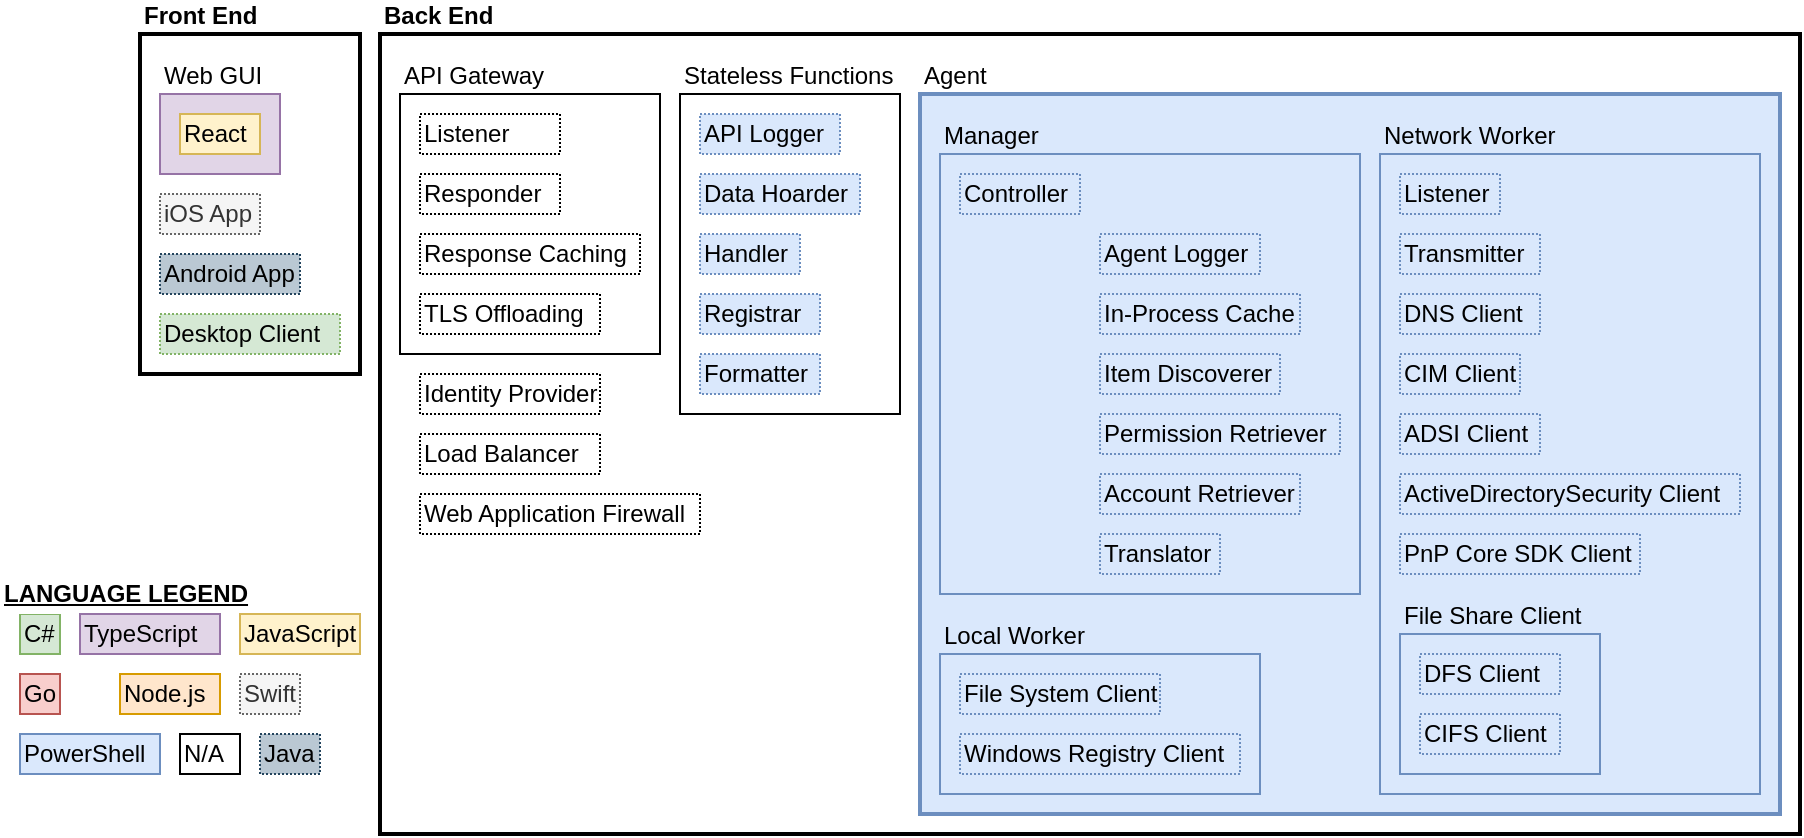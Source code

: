 <mxfile version="26.0.11">
  <diagram name="Page-1" id="bfe91b75-5d2c-26a0-9c1d-138518896778">
    <mxGraphModel dx="1426" dy="755" grid="1" gridSize="10" guides="1" tooltips="1" connect="1" arrows="1" fold="1" page="1" pageScale="1" pageWidth="1100" pageHeight="850" background="none" math="0" shadow="0">
      <root>
        <mxCell id="0" />
        <mxCell id="1" parent="0" />
        <mxCell id="kKeuek6A7nBEJlROy1Lq-1" value="Front End" style="rounded=0;whiteSpace=wrap;html=1;align=left;labelPosition=center;verticalLabelPosition=top;verticalAlign=bottom;strokeWidth=2;fontStyle=1;" parent="1" vertex="1">
          <mxGeometry x="80" y="30" width="110" height="170" as="geometry" />
        </mxCell>
        <mxCell id="AjgEdxr6FU-6ofKO_puN-23" value="Back End" style="rounded=0;whiteSpace=wrap;html=1;align=left;labelPosition=center;verticalLabelPosition=top;verticalAlign=bottom;strokeWidth=2;fontStyle=1;" parent="1" vertex="1">
          <mxGeometry x="200" y="30" width="710" height="400" as="geometry" />
        </mxCell>
        <mxCell id="TeKHzLBr8SLi8PSO3Rqj-54" value="Web GUI" style="rounded=0;whiteSpace=wrap;html=1;align=left;labelPosition=center;verticalLabelPosition=top;verticalAlign=bottom;strokeWidth=1;fontStyle=0;fillColor=#e1d5e7;strokeColor=#9673a6;" parent="1" vertex="1">
          <mxGeometry x="90" y="60" width="60" height="40" as="geometry" />
        </mxCell>
        <mxCell id="TeKHzLBr8SLi8PSO3Rqj-61" value="Node.js" style="rounded=0;whiteSpace=wrap;html=1;align=left;fillColor=#ffe6cc;strokeColor=#d79b00;" parent="1" vertex="1">
          <mxGeometry x="70" y="350" width="50" height="20" as="geometry" />
        </mxCell>
        <mxCell id="TeKHzLBr8SLi8PSO3Rqj-62" value="Go" style="rounded=0;whiteSpace=wrap;html=1;align=left;fillColor=#f8cecc;strokeColor=#b85450;" parent="1" vertex="1">
          <mxGeometry x="20" y="350" width="20" height="20" as="geometry" />
        </mxCell>
        <mxCell id="TeKHzLBr8SLi8PSO3Rqj-63" value="C#" style="rounded=0;whiteSpace=wrap;html=1;align=left;fillColor=#d5e8d4;strokeColor=#82b366;" parent="1" vertex="1">
          <mxGeometry x="20" y="320" width="20" height="20" as="geometry" />
        </mxCell>
        <mxCell id="TeKHzLBr8SLi8PSO3Rqj-64" value="N/A" style="rounded=0;whiteSpace=wrap;html=1;align=left;" parent="1" vertex="1">
          <mxGeometry x="100" y="380" width="30" height="20" as="geometry" />
        </mxCell>
        <mxCell id="TeKHzLBr8SLi8PSO3Rqj-66" value="LANGUAGE LEGEND" style="rounded=0;whiteSpace=wrap;html=1;align=left;fontStyle=5;strokeColor=none;" parent="1" vertex="1">
          <mxGeometry x="10" y="300" width="130" height="20" as="geometry" />
        </mxCell>
        <mxCell id="TeKHzLBr8SLi8PSO3Rqj-70" value="TypeScript" style="rounded=0;whiteSpace=wrap;html=1;align=left;fillColor=#e1d5e7;strokeColor=#9673a6;" parent="1" vertex="1">
          <mxGeometry x="50" y="320" width="70" height="20" as="geometry" />
        </mxCell>
        <mxCell id="TeKHzLBr8SLi8PSO3Rqj-71" value="React" style="rounded=0;whiteSpace=wrap;html=1;align=left;fillColor=#fff2cc;strokeColor=#d6b656;" parent="1" vertex="1">
          <mxGeometry x="100" y="70" width="40" height="20" as="geometry" />
        </mxCell>
        <mxCell id="TeKHzLBr8SLi8PSO3Rqj-76" value="API Gateway" style="rounded=0;whiteSpace=wrap;html=1;align=left;labelPosition=center;verticalLabelPosition=top;verticalAlign=bottom;" parent="1" vertex="1">
          <mxGeometry x="210" y="60" width="130" height="130" as="geometry" />
        </mxCell>
        <mxCell id="TeKHzLBr8SLi8PSO3Rqj-77" value="Responder" style="rounded=0;whiteSpace=wrap;html=1;align=left;dashed=1;dashPattern=1 1;" parent="1" vertex="1">
          <mxGeometry x="220" y="100" width="70" height="20" as="geometry" />
        </mxCell>
        <mxCell id="TeKHzLBr8SLi8PSO3Rqj-78" value="Listener" style="rounded=0;whiteSpace=wrap;html=1;align=left;dashed=1;dashPattern=1 1;" parent="1" vertex="1">
          <mxGeometry x="220" y="70" width="70" height="20" as="geometry" />
        </mxCell>
        <mxCell id="qUr2L0oiyh-3UfnmQNyu-1" value="PowerShell" style="rounded=0;whiteSpace=wrap;html=1;align=left;fillColor=#dae8fc;strokeColor=#6c8ebf;" parent="1" vertex="1">
          <mxGeometry x="20" y="380" width="70" height="20" as="geometry" />
        </mxCell>
        <mxCell id="Bb1RNmVAspJEbEjhx5MH-1" value="JavaScript" style="rounded=0;whiteSpace=wrap;html=1;align=left;fillColor=#fff2cc;strokeColor=#d6b656;" parent="1" vertex="1">
          <mxGeometry x="130" y="320" width="60" height="20" as="geometry" />
        </mxCell>
        <mxCell id="kKeuek6A7nBEJlROy1Lq-2" value="iOS App" style="rounded=0;whiteSpace=wrap;html=1;align=left;dashed=1;dashPattern=1 1;fillColor=#f5f5f5;strokeColor=#666666;fontColor=#333333;" parent="1" vertex="1">
          <mxGeometry x="90" y="110" width="50" height="20" as="geometry" />
        </mxCell>
        <mxCell id="kKeuek6A7nBEJlROy1Lq-3" value="Swift" style="rounded=0;whiteSpace=wrap;html=1;align=left;dashed=1;dashPattern=1 1;fillColor=#f5f5f5;strokeColor=#666666;fontColor=#333333;" parent="1" vertex="1">
          <mxGeometry x="130" y="350" width="30" height="20" as="geometry" />
        </mxCell>
        <mxCell id="kKeuek6A7nBEJlROy1Lq-4" value="Java" style="rounded=0;whiteSpace=wrap;html=1;align=left;dashed=1;dashPattern=1 1;fillColor=#bac8d3;strokeColor=#23445d;" parent="1" vertex="1">
          <mxGeometry x="140" y="380" width="30" height="20" as="geometry" />
        </mxCell>
        <mxCell id="kKeuek6A7nBEJlROy1Lq-5" value="Android App" style="rounded=0;whiteSpace=wrap;html=1;align=left;dashed=1;dashPattern=1 1;fillColor=#bac8d3;strokeColor=#23445d;" parent="1" vertex="1">
          <mxGeometry x="90" y="140" width="70" height="20" as="geometry" />
        </mxCell>
        <mxCell id="kKeuek6A7nBEJlROy1Lq-6" value="Desktop Client" style="rounded=0;whiteSpace=wrap;html=1;align=left;dashed=1;dashPattern=1 1;fillColor=#d5e8d4;strokeColor=#82b366;" parent="1" vertex="1">
          <mxGeometry x="90" y="170" width="90" height="20" as="geometry" />
        </mxCell>
        <mxCell id="kKeuek6A7nBEJlROy1Lq-8" value="Identity Provider" style="rounded=0;whiteSpace=wrap;html=1;align=left;dashed=1;dashPattern=1 1;" parent="1" vertex="1">
          <mxGeometry x="220" y="200" width="90" height="20" as="geometry" />
        </mxCell>
        <mxCell id="kKeuek6A7nBEJlROy1Lq-9" value="Response Caching" style="rounded=0;whiteSpace=wrap;html=1;align=left;dashed=1;dashPattern=1 1;" parent="1" vertex="1">
          <mxGeometry x="220" y="130" width="110" height="20" as="geometry" />
        </mxCell>
        <mxCell id="kKeuek6A7nBEJlROy1Lq-10" value="TLS Offloading" style="rounded=0;whiteSpace=wrap;html=1;align=left;dashed=1;dashPattern=1 1;" parent="1" vertex="1">
          <mxGeometry x="220" y="160" width="90" height="20" as="geometry" />
        </mxCell>
        <mxCell id="kKeuek6A7nBEJlROy1Lq-11" value="Stateless Functions" style="rounded=0;whiteSpace=wrap;html=1;align=left;labelPosition=center;verticalLabelPosition=top;verticalAlign=bottom;" parent="1" vertex="1">
          <mxGeometry x="350" y="60" width="110" height="160" as="geometry" />
        </mxCell>
        <mxCell id="AjgEdxr6FU-6ofKO_puN-31" value="Formatter" style="rounded=0;whiteSpace=wrap;html=1;align=left;dashed=1;dashPattern=1 1;fillColor=#dae8fc;strokeColor=#6c8ebf;" parent="1" vertex="1">
          <mxGeometry x="360" y="190" width="60" height="20" as="geometry" />
        </mxCell>
        <mxCell id="TeKHzLBr8SLi8PSO3Rqj-1" value="API Logger" style="rounded=0;whiteSpace=wrap;html=1;align=left;dashed=1;dashPattern=1 1;fillColor=#dae8fc;strokeColor=#6c8ebf;" parent="1" vertex="1">
          <mxGeometry x="360" y="70" width="70" height="20" as="geometry" />
        </mxCell>
        <mxCell id="TeKHzLBr8SLi8PSO3Rqj-2" value="Data Hoarder" style="rounded=0;whiteSpace=wrap;html=1;align=left;dashed=1;dashPattern=1 1;fillColor=#dae8fc;strokeColor=#6c8ebf;" parent="1" vertex="1">
          <mxGeometry x="360" y="100" width="80" height="20" as="geometry" />
        </mxCell>
        <mxCell id="TeKHzLBr8SLi8PSO3Rqj-3" value="Handler" style="rounded=0;whiteSpace=wrap;html=1;align=left;dashed=1;dashPattern=1 1;fillColor=#dae8fc;strokeColor=#6c8ebf;" parent="1" vertex="1">
          <mxGeometry x="360" y="130" width="50" height="20" as="geometry" />
        </mxCell>
        <mxCell id="TeKHzLBr8SLi8PSO3Rqj-58" value="Registrar" style="rounded=0;whiteSpace=wrap;html=1;align=left;dashed=1;dashPattern=1 1;fillColor=#dae8fc;strokeColor=#6c8ebf;" parent="1" vertex="1">
          <mxGeometry x="360" y="160" width="60" height="20" as="geometry" />
        </mxCell>
        <mxCell id="TeKHzLBr8SLi8PSO3Rqj-60" value="Agent" style="rounded=0;whiteSpace=wrap;html=1;align=left;labelPosition=center;verticalLabelPosition=top;verticalAlign=bottom;strokeWidth=2;fontStyle=0;fillColor=#dae8fc;strokeColor=#6c8ebf;" parent="1" vertex="1">
          <mxGeometry x="470" y="60" width="430" height="360" as="geometry" />
        </mxCell>
        <mxCell id="TeKHzLBr8SLi8PSO3Rqj-31" value="Manager" style="rounded=0;whiteSpace=wrap;html=1;align=left;labelPosition=center;verticalLabelPosition=top;verticalAlign=bottom;strokeWidth=1;fillColor=#dae8fc;strokeColor=#6c8ebf;" parent="1" vertex="1">
          <mxGeometry x="480" y="90" width="210" height="220" as="geometry" />
        </mxCell>
        <mxCell id="TeKHzLBr8SLi8PSO3Rqj-32" value="Network Worker" style="rounded=0;whiteSpace=wrap;html=1;align=left;labelPosition=center;verticalLabelPosition=top;verticalAlign=bottom;fillColor=#dae8fc;strokeColor=#6c8ebf;" parent="1" vertex="1">
          <mxGeometry x="700" y="90" width="190" height="320" as="geometry" />
        </mxCell>
        <mxCell id="TeKHzLBr8SLi8PSO3Rqj-34" value="PnP Core SDK&amp;nbsp;&lt;span style=&quot;background-color: transparent; color: light-dark(rgb(0, 0, 0), rgb(255, 255, 255));&quot;&gt;Client&lt;/span&gt;" style="rounded=0;whiteSpace=wrap;html=1;align=left;dashed=1;dashPattern=1 1;fillColor=#dae8fc;strokeColor=#6c8ebf;" parent="1" vertex="1">
          <mxGeometry x="710" y="280" width="120" height="20" as="geometry" />
        </mxCell>
        <mxCell id="TeKHzLBr8SLi8PSO3Rqj-35" value="CIM&amp;nbsp;&lt;span style=&quot;background-color: transparent; color: light-dark(rgb(0, 0, 0), rgb(255, 255, 255));&quot;&gt;Client&lt;/span&gt;" style="rounded=0;whiteSpace=wrap;html=1;align=left;dashed=1;dashPattern=1 1;fillColor=#dae8fc;strokeColor=#6c8ebf;" parent="1" vertex="1">
          <mxGeometry x="710" y="190" width="60" height="20" as="geometry" />
        </mxCell>
        <mxCell id="TeKHzLBr8SLi8PSO3Rqj-36" value="ADSI&amp;nbsp;&lt;span style=&quot;background-color: transparent; color: light-dark(rgb(0, 0, 0), rgb(255, 255, 255));&quot;&gt;Client&lt;/span&gt;" style="rounded=0;whiteSpace=wrap;html=1;align=left;dashed=1;dashPattern=1 1;fillColor=#dae8fc;strokeColor=#6c8ebf;" parent="1" vertex="1">
          <mxGeometry x="710" y="220" width="70" height="20" as="geometry" />
        </mxCell>
        <mxCell id="TeKHzLBr8SLi8PSO3Rqj-37" value="ActiveDirectorySecurity Client" style="rounded=0;whiteSpace=wrap;html=1;align=left;fontStyle=0;dashed=1;dashPattern=1 1;fillColor=#dae8fc;strokeColor=#6c8ebf;" parent="1" vertex="1">
          <mxGeometry x="710" y="250" width="170" height="20" as="geometry" />
        </mxCell>
        <mxCell id="TeKHzLBr8SLi8PSO3Rqj-39" value="Agent Logger" style="rounded=0;whiteSpace=wrap;html=1;align=left;dashed=1;dashPattern=1 1;fillColor=#dae8fc;strokeColor=#6c8ebf;" parent="1" vertex="1">
          <mxGeometry x="560" y="130" width="80" height="20" as="geometry" />
        </mxCell>
        <mxCell id="TeKHzLBr8SLi8PSO3Rqj-41" value="DNS Client" style="rounded=0;whiteSpace=wrap;html=1;align=left;dashed=1;dashPattern=1 1;fillColor=#dae8fc;strokeColor=#6c8ebf;" parent="1" vertex="1">
          <mxGeometry x="710" y="160" width="70" height="20" as="geometry" />
        </mxCell>
        <mxCell id="TeKHzLBr8SLi8PSO3Rqj-42" value="Permission Retriever" style="rounded=0;whiteSpace=wrap;html=1;align=left;dashed=1;dashPattern=1 1;fillColor=#dae8fc;strokeColor=#6c8ebf;" parent="1" vertex="1">
          <mxGeometry x="560" y="220" width="120" height="20" as="geometry" />
        </mxCell>
        <mxCell id="TeKHzLBr8SLi8PSO3Rqj-43" value="Account Retriever" style="rounded=0;whiteSpace=wrap;html=1;align=left;dashed=1;dashPattern=1 1;fillColor=#dae8fc;strokeColor=#6c8ebf;" parent="1" vertex="1">
          <mxGeometry x="560" y="250" width="100" height="20" as="geometry" />
        </mxCell>
        <mxCell id="TeKHzLBr8SLi8PSO3Rqj-44" value="Item Discoverer" style="rounded=0;whiteSpace=wrap;html=1;align=left;dashed=1;dashPattern=1 1;fillColor=#dae8fc;strokeColor=#6c8ebf;" parent="1" vertex="1">
          <mxGeometry x="560" y="190" width="90" height="20" as="geometry" />
        </mxCell>
        <mxCell id="TeKHzLBr8SLi8PSO3Rqj-45" value="Local Worker" style="rounded=0;whiteSpace=wrap;html=1;align=left;labelPosition=center;verticalLabelPosition=top;verticalAlign=bottom;fillColor=#dae8fc;strokeColor=#6c8ebf;" parent="1" vertex="1">
          <mxGeometry x="480" y="340" width="160" height="70" as="geometry" />
        </mxCell>
        <mxCell id="TeKHzLBr8SLi8PSO3Rqj-46" value="File System Client" style="rounded=0;whiteSpace=wrap;html=1;align=left;dashed=1;dashPattern=1 1;fillColor=#dae8fc;strokeColor=#6c8ebf;" parent="1" vertex="1">
          <mxGeometry x="490" y="350" width="100" height="20" as="geometry" />
        </mxCell>
        <mxCell id="TeKHzLBr8SLi8PSO3Rqj-47" value="Windows Registry Client" style="rounded=0;whiteSpace=wrap;html=1;align=left;fontStyle=0;dashed=1;dashPattern=1 1;fillColor=#dae8fc;strokeColor=#6c8ebf;" parent="1" vertex="1">
          <mxGeometry x="490" y="380" width="140" height="20" as="geometry" />
        </mxCell>
        <mxCell id="TeKHzLBr8SLi8PSO3Rqj-48" value="In-Process Cache" style="rounded=0;whiteSpace=wrap;html=1;align=left;dashed=1;dashPattern=1 1;fillColor=#dae8fc;strokeColor=#6c8ebf;" parent="1" vertex="1">
          <mxGeometry x="560" y="160" width="100" height="20" as="geometry" />
        </mxCell>
        <mxCell id="TeKHzLBr8SLi8PSO3Rqj-50" value="Translator" style="rounded=0;whiteSpace=wrap;html=1;align=left;dashed=1;dashPattern=1 1;fillColor=#dae8fc;strokeColor=#6c8ebf;" parent="1" vertex="1">
          <mxGeometry x="560" y="280" width="60" height="20" as="geometry" />
        </mxCell>
        <mxCell id="TeKHzLBr8SLi8PSO3Rqj-51" value="Controller" style="rounded=0;whiteSpace=wrap;html=1;align=left;dashed=1;dashPattern=1 1;fillColor=#dae8fc;strokeColor=#6c8ebf;" parent="1" vertex="1">
          <mxGeometry x="490" y="100" width="60" height="20" as="geometry" />
        </mxCell>
        <mxCell id="TeKHzLBr8SLi8PSO3Rqj-52" value="Listener" style="rounded=0;whiteSpace=wrap;html=1;align=left;dashed=1;dashPattern=1 1;fillColor=#dae8fc;strokeColor=#6c8ebf;" parent="1" vertex="1">
          <mxGeometry x="710" y="100" width="50" height="20" as="geometry" />
        </mxCell>
        <mxCell id="TeKHzLBr8SLi8PSO3Rqj-53" value="Transmitter" style="rounded=0;whiteSpace=wrap;html=1;align=left;dashed=1;dashPattern=1 1;fillColor=#dae8fc;strokeColor=#6c8ebf;" parent="1" vertex="1">
          <mxGeometry x="710" y="130" width="70" height="20" as="geometry" />
        </mxCell>
        <mxCell id="TeKHzLBr8SLi8PSO3Rqj-73" value="File Share Client" style="rounded=0;whiteSpace=wrap;html=1;align=left;labelPosition=center;verticalLabelPosition=top;verticalAlign=bottom;fillColor=#dae8fc;strokeColor=#6c8ebf;" parent="1" vertex="1">
          <mxGeometry x="710" y="330" width="100" height="70" as="geometry" />
        </mxCell>
        <mxCell id="TeKHzLBr8SLi8PSO3Rqj-33" value="CIFS Client" style="rounded=0;whiteSpace=wrap;html=1;align=left;dashed=1;dashPattern=1 1;fillColor=#dae8fc;strokeColor=#6c8ebf;" parent="1" vertex="1">
          <mxGeometry x="720" y="370" width="70" height="20" as="geometry" />
        </mxCell>
        <mxCell id="TeKHzLBr8SLi8PSO3Rqj-74" value="DFS Client" style="rounded=0;whiteSpace=wrap;html=1;align=left;dashed=1;dashPattern=1 1;fillColor=#dae8fc;strokeColor=#6c8ebf;" parent="1" vertex="1">
          <mxGeometry x="720" y="340" width="70" height="20" as="geometry" />
        </mxCell>
        <mxCell id="IekYCCfaB53eS3U7VzqH-1" value="Load Balancer" style="rounded=0;whiteSpace=wrap;html=1;align=left;dashed=1;dashPattern=1 1;" vertex="1" parent="1">
          <mxGeometry x="220" y="230" width="90" height="20" as="geometry" />
        </mxCell>
        <mxCell id="IekYCCfaB53eS3U7VzqH-2" value="Web Application Firewall" style="rounded=0;whiteSpace=wrap;html=1;align=left;dashed=1;dashPattern=1 1;" vertex="1" parent="1">
          <mxGeometry x="220" y="260" width="140" height="20" as="geometry" />
        </mxCell>
      </root>
    </mxGraphModel>
  </diagram>
</mxfile>
